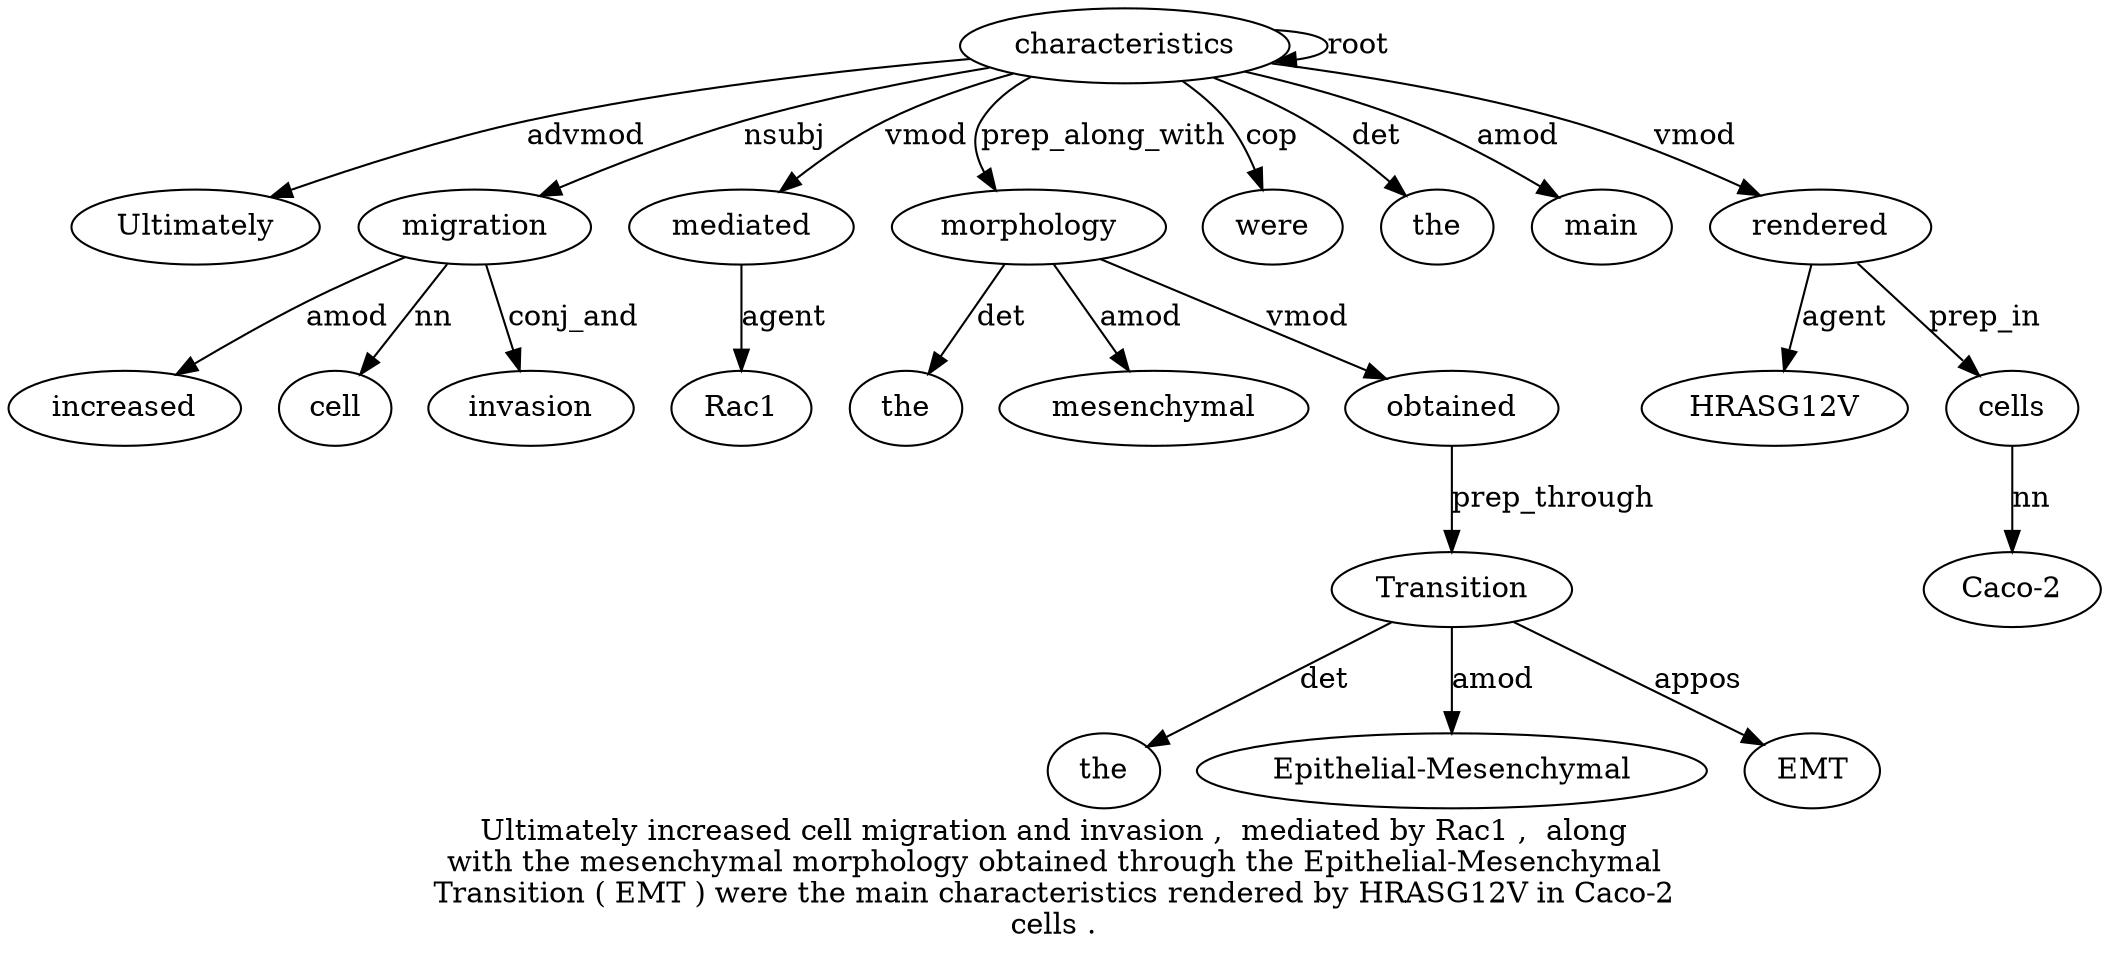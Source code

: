 digraph "Ultimately increased cell migration and invasion ,  mediated by Rac1 ,  along with the mesenchymal morphology obtained through the Epithelial-Mesenchymal Transition ( EMT ) were the main characteristics rendered by HRASG12V in Caco-2 cells ." {
label="Ultimately increased cell migration and invasion ,  mediated by Rac1 ,  along
with the mesenchymal morphology obtained through the Epithelial-Mesenchymal
Transition ( EMT ) were the main characteristics rendered by HRASG12V in Caco-2
cells .";
characteristics28 [style=filled, fillcolor=white, label=characteristics];
Ultimately1 [style=filled, fillcolor=white, label=Ultimately];
characteristics28 -> Ultimately1  [label=advmod];
migration4 [style=filled, fillcolor=white, label=migration];
increased2 [style=filled, fillcolor=white, label=increased];
migration4 -> increased2  [label=amod];
cell3 [style=filled, fillcolor=white, label=cell];
migration4 -> cell3  [label=nn];
characteristics28 -> migration4  [label=nsubj];
invasion6 [style=filled, fillcolor=white, label=invasion];
migration4 -> invasion6  [label=conj_and];
mediated8 [style=filled, fillcolor=white, label=mediated];
characteristics28 -> mediated8  [label=vmod];
Rac110 [style=filled, fillcolor=white, label=Rac1];
mediated8 -> Rac110  [label=agent];
morphology16 [style=filled, fillcolor=white, label=morphology];
the14 [style=filled, fillcolor=white, label=the];
morphology16 -> the14  [label=det];
mesenchymal15 [style=filled, fillcolor=white, label=mesenchymal];
morphology16 -> mesenchymal15  [label=amod];
characteristics28 -> morphology16  [label=prep_along_with];
obtained17 [style=filled, fillcolor=white, label=obtained];
morphology16 -> obtained17  [label=vmod];
Transition21 [style=filled, fillcolor=white, label=Transition];
the19 [style=filled, fillcolor=white, label=the];
Transition21 -> the19  [label=det];
"Epithelial-Mesenchymal20" [style=filled, fillcolor=white, label="Epithelial-Mesenchymal"];
Transition21 -> "Epithelial-Mesenchymal20"  [label=amod];
obtained17 -> Transition21  [label=prep_through];
EMT23 [style=filled, fillcolor=white, label=EMT];
Transition21 -> EMT23  [label=appos];
were25 [style=filled, fillcolor=white, label=were];
characteristics28 -> were25  [label=cop];
the26 [style=filled, fillcolor=white, label=the];
characteristics28 -> the26  [label=det];
main27 [style=filled, fillcolor=white, label=main];
characteristics28 -> main27  [label=amod];
characteristics28 -> characteristics28  [label=root];
rendered29 [style=filled, fillcolor=white, label=rendered];
characteristics28 -> rendered29  [label=vmod];
HRASG12V3 [style=filled, fillcolor=white, label=HRASG12V];
rendered29 -> HRASG12V3  [label=agent];
cells34 [style=filled, fillcolor=white, label=cells];
"Caco-233" [style=filled, fillcolor=white, label="Caco-2"];
cells34 -> "Caco-233"  [label=nn];
rendered29 -> cells34  [label=prep_in];
}
